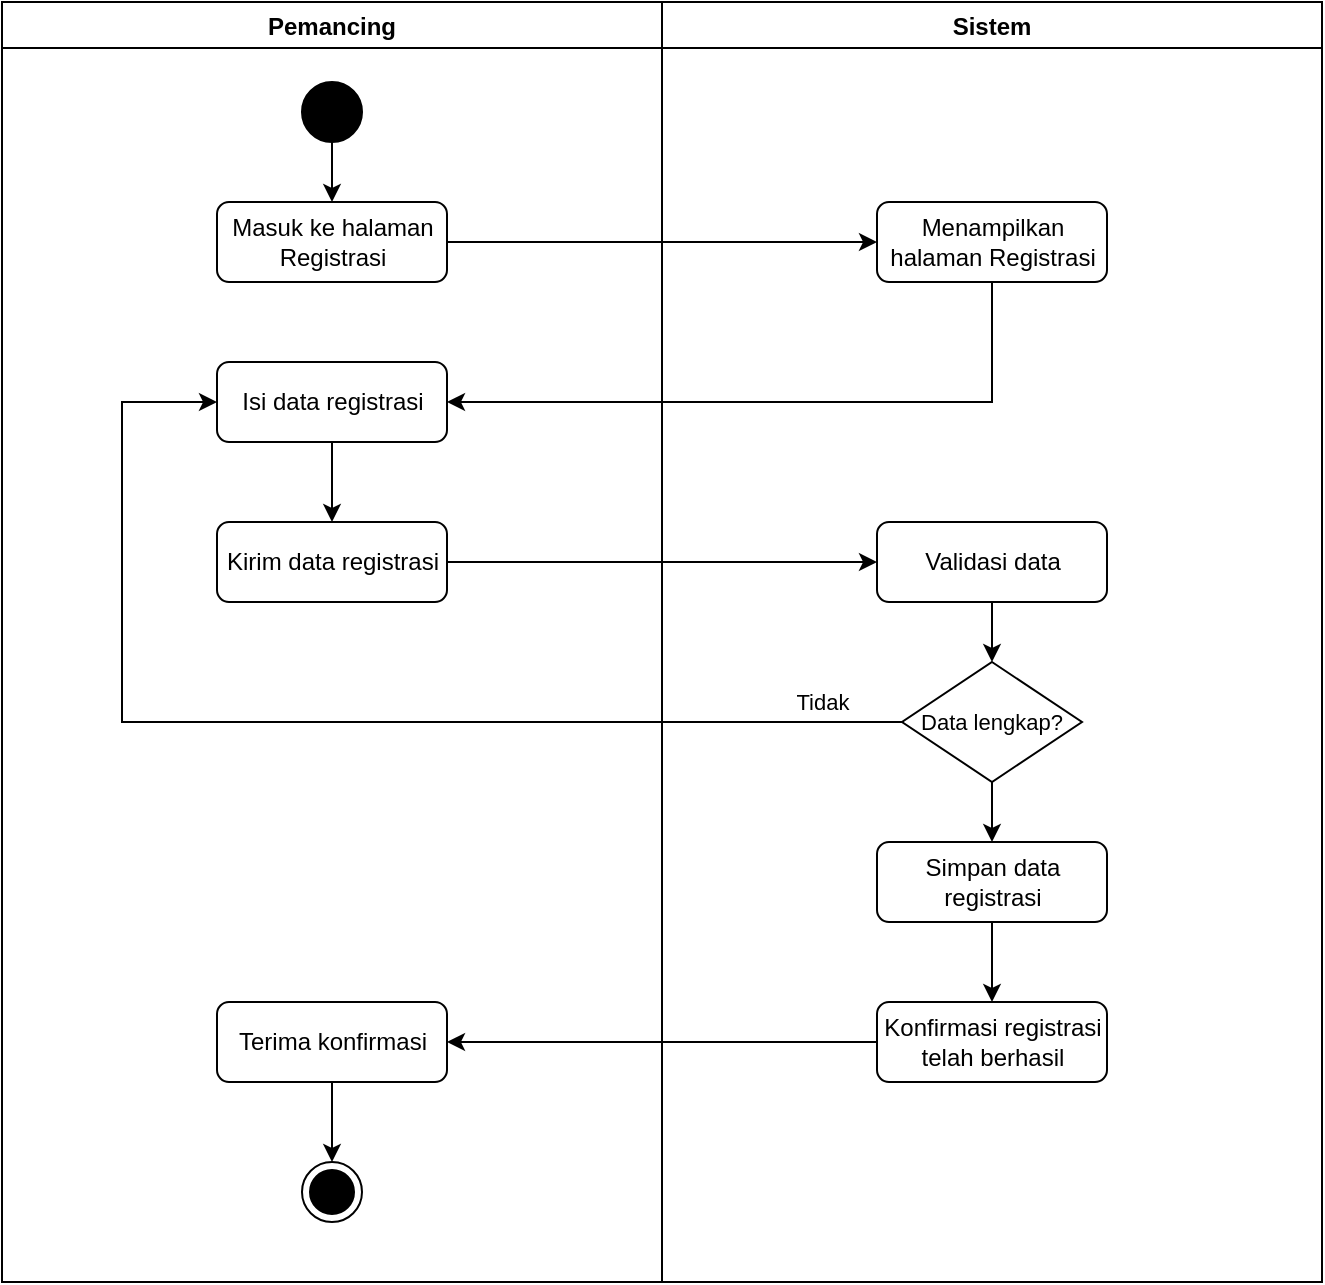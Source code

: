 <mxfile version="16.5.3" type="device"><diagram id="63w84EZBI0Nzr29xq9nk" name="Page-1"><mxGraphModel dx="914" dy="487" grid="1" gridSize="10" guides="1" tooltips="1" connect="1" arrows="1" fold="1" page="1" pageScale="1" pageWidth="1200" pageHeight="1920" math="0" shadow="0"><root><mxCell id="0"/><mxCell id="1" parent="0"/><mxCell id="dHiMGs_ab3dsIduviWz1-2" value="Pemancing" style="swimlane;" vertex="1" parent="1"><mxGeometry x="160" y="80" width="330" height="640" as="geometry"/></mxCell><mxCell id="dHiMGs_ab3dsIduviWz1-4" value="" style="ellipse;whiteSpace=wrap;html=1;aspect=fixed;fillColor=#000000;" vertex="1" parent="dHiMGs_ab3dsIduviWz1-2"><mxGeometry x="150" y="40" width="30" height="30" as="geometry"/></mxCell><mxCell id="dHiMGs_ab3dsIduviWz1-5" value="Masuk ke halaman Registrasi" style="rounded=1;whiteSpace=wrap;html=1;fillColor=#FFFFFF;" vertex="1" parent="dHiMGs_ab3dsIduviWz1-2"><mxGeometry x="107.5" y="100" width="115" height="40" as="geometry"/></mxCell><mxCell id="dHiMGs_ab3dsIduviWz1-7" value="Isi data registrasi" style="rounded=1;whiteSpace=wrap;html=1;fillColor=#FFFFFF;" vertex="1" parent="dHiMGs_ab3dsIduviWz1-2"><mxGeometry x="107.5" y="180" width="115" height="40" as="geometry"/></mxCell><mxCell id="dHiMGs_ab3dsIduviWz1-8" value="Kirim data registrasi" style="rounded=1;whiteSpace=wrap;html=1;fillColor=#FFFFFF;" vertex="1" parent="dHiMGs_ab3dsIduviWz1-2"><mxGeometry x="107.5" y="260" width="115" height="40" as="geometry"/></mxCell><mxCell id="dHiMGs_ab3dsIduviWz1-13" value="Terima konfirmasi" style="rounded=1;whiteSpace=wrap;html=1;fillColor=#FFFFFF;" vertex="1" parent="dHiMGs_ab3dsIduviWz1-2"><mxGeometry x="107.5" y="500" width="115" height="40" as="geometry"/></mxCell><mxCell id="dHiMGs_ab3dsIduviWz1-14" value="" style="ellipse;html=1;shape=endState;fillColor=#000000;strokeColor=#000000;fontSize=11;" vertex="1" parent="dHiMGs_ab3dsIduviWz1-2"><mxGeometry x="150" y="580" width="30" height="30" as="geometry"/></mxCell><mxCell id="dHiMGs_ab3dsIduviWz1-15" value="" style="endArrow=classic;html=1;rounded=0;fontSize=11;exitX=0.5;exitY=1;exitDx=0;exitDy=0;entryX=0.5;entryY=0;entryDx=0;entryDy=0;" edge="1" parent="dHiMGs_ab3dsIduviWz1-2" source="dHiMGs_ab3dsIduviWz1-4" target="dHiMGs_ab3dsIduviWz1-5"><mxGeometry width="50" height="50" relative="1" as="geometry"><mxPoint x="380" y="160" as="sourcePoint"/><mxPoint x="430" y="110" as="targetPoint"/></mxGeometry></mxCell><mxCell id="dHiMGs_ab3dsIduviWz1-18" value="" style="endArrow=classic;html=1;rounded=0;fontSize=11;exitX=0.5;exitY=1;exitDx=0;exitDy=0;entryX=0.5;entryY=0;entryDx=0;entryDy=0;" edge="1" parent="dHiMGs_ab3dsIduviWz1-2" source="dHiMGs_ab3dsIduviWz1-7" target="dHiMGs_ab3dsIduviWz1-8"><mxGeometry width="50" height="50" relative="1" as="geometry"><mxPoint x="380" y="260" as="sourcePoint"/><mxPoint x="430" y="210" as="targetPoint"/></mxGeometry></mxCell><mxCell id="dHiMGs_ab3dsIduviWz1-27" value="" style="endArrow=classic;html=1;rounded=0;fontSize=11;exitX=0.5;exitY=1;exitDx=0;exitDy=0;entryX=0.5;entryY=0;entryDx=0;entryDy=0;" edge="1" parent="dHiMGs_ab3dsIduviWz1-2" source="dHiMGs_ab3dsIduviWz1-13" target="dHiMGs_ab3dsIduviWz1-14"><mxGeometry width="50" height="50" relative="1" as="geometry"><mxPoint x="380" y="470" as="sourcePoint"/><mxPoint x="430" y="420" as="targetPoint"/></mxGeometry></mxCell><mxCell id="dHiMGs_ab3dsIduviWz1-3" value="Sistem" style="swimlane;startSize=23;" vertex="1" parent="1"><mxGeometry x="490" y="80" width="330" height="640" as="geometry"/></mxCell><mxCell id="dHiMGs_ab3dsIduviWz1-6" value="Menampilkan halaman Registrasi" style="rounded=1;whiteSpace=wrap;html=1;fillColor=#FFFFFF;" vertex="1" parent="dHiMGs_ab3dsIduviWz1-3"><mxGeometry x="107.5" y="100" width="115" height="40" as="geometry"/></mxCell><mxCell id="dHiMGs_ab3dsIduviWz1-9" value="Validasi data" style="rounded=1;whiteSpace=wrap;html=1;fillColor=#FFFFFF;" vertex="1" parent="dHiMGs_ab3dsIduviWz1-3"><mxGeometry x="107.5" y="260" width="115" height="40" as="geometry"/></mxCell><mxCell id="dHiMGs_ab3dsIduviWz1-10" value="&lt;font style=&quot;font-size: 11px&quot;&gt;Data lengkap?&lt;/font&gt;" style="rhombus;whiteSpace=wrap;html=1;fillColor=#FFFFFF;" vertex="1" parent="dHiMGs_ab3dsIduviWz1-3"><mxGeometry x="120" y="330" width="90" height="60" as="geometry"/></mxCell><mxCell id="dHiMGs_ab3dsIduviWz1-11" value="Simpan data registrasi" style="rounded=1;whiteSpace=wrap;html=1;fillColor=#FFFFFF;" vertex="1" parent="dHiMGs_ab3dsIduviWz1-3"><mxGeometry x="107.5" y="420" width="115" height="40" as="geometry"/></mxCell><mxCell id="dHiMGs_ab3dsIduviWz1-12" value="Konfirmasi registrasi telah berhasil" style="rounded=1;whiteSpace=wrap;html=1;fillColor=#FFFFFF;" vertex="1" parent="dHiMGs_ab3dsIduviWz1-3"><mxGeometry x="107.5" y="500" width="115" height="40" as="geometry"/></mxCell><mxCell id="dHiMGs_ab3dsIduviWz1-20" value="" style="endArrow=classic;html=1;rounded=0;fontSize=11;exitX=0.5;exitY=1;exitDx=0;exitDy=0;entryX=0.5;entryY=0;entryDx=0;entryDy=0;" edge="1" parent="dHiMGs_ab3dsIduviWz1-3" source="dHiMGs_ab3dsIduviWz1-9" target="dHiMGs_ab3dsIduviWz1-10"><mxGeometry width="50" height="50" relative="1" as="geometry"><mxPoint x="50" y="370" as="sourcePoint"/><mxPoint x="100" y="320" as="targetPoint"/></mxGeometry></mxCell><mxCell id="dHiMGs_ab3dsIduviWz1-22" value="Tidak" style="text;html=1;align=center;verticalAlign=middle;resizable=0;points=[];autosize=1;strokeColor=none;fillColor=none;fontSize=11;" vertex="1" parent="dHiMGs_ab3dsIduviWz1-3"><mxGeometry x="60" y="340" width="40" height="20" as="geometry"/></mxCell><mxCell id="dHiMGs_ab3dsIduviWz1-24" value="" style="endArrow=classic;html=1;rounded=0;fontSize=11;exitX=0.5;exitY=1;exitDx=0;exitDy=0;entryX=0.5;entryY=0;entryDx=0;entryDy=0;" edge="1" parent="dHiMGs_ab3dsIduviWz1-3" source="dHiMGs_ab3dsIduviWz1-10" target="dHiMGs_ab3dsIduviWz1-11"><mxGeometry width="50" height="50" relative="1" as="geometry"><mxPoint x="50" y="370" as="sourcePoint"/><mxPoint x="100" y="320" as="targetPoint"/></mxGeometry></mxCell><mxCell id="dHiMGs_ab3dsIduviWz1-25" value="" style="endArrow=classic;html=1;rounded=0;fontSize=11;exitX=0.5;exitY=1;exitDx=0;exitDy=0;" edge="1" parent="dHiMGs_ab3dsIduviWz1-3" source="dHiMGs_ab3dsIduviWz1-11" target="dHiMGs_ab3dsIduviWz1-12"><mxGeometry width="50" height="50" relative="1" as="geometry"><mxPoint x="50" y="370" as="sourcePoint"/><mxPoint x="100" y="320" as="targetPoint"/></mxGeometry></mxCell><mxCell id="dHiMGs_ab3dsIduviWz1-16" value="" style="endArrow=classic;html=1;rounded=0;fontSize=11;exitX=1;exitY=0.5;exitDx=0;exitDy=0;entryX=0;entryY=0.5;entryDx=0;entryDy=0;" edge="1" parent="1" source="dHiMGs_ab3dsIduviWz1-5" target="dHiMGs_ab3dsIduviWz1-6"><mxGeometry width="50" height="50" relative="1" as="geometry"><mxPoint x="540" y="240" as="sourcePoint"/><mxPoint x="590" y="190" as="targetPoint"/></mxGeometry></mxCell><mxCell id="dHiMGs_ab3dsIduviWz1-17" value="" style="endArrow=classic;html=1;rounded=0;fontSize=11;exitX=0.5;exitY=1;exitDx=0;exitDy=0;entryX=1;entryY=0.5;entryDx=0;entryDy=0;" edge="1" parent="1" source="dHiMGs_ab3dsIduviWz1-6" target="dHiMGs_ab3dsIduviWz1-7"><mxGeometry width="50" height="50" relative="1" as="geometry"><mxPoint x="540" y="240" as="sourcePoint"/><mxPoint x="590" y="190" as="targetPoint"/><Array as="points"><mxPoint x="655" y="280"/></Array></mxGeometry></mxCell><mxCell id="dHiMGs_ab3dsIduviWz1-19" value="" style="endArrow=classic;html=1;rounded=0;fontSize=11;exitX=1;exitY=0.5;exitDx=0;exitDy=0;entryX=0;entryY=0.5;entryDx=0;entryDy=0;" edge="1" parent="1" source="dHiMGs_ab3dsIduviWz1-8" target="dHiMGs_ab3dsIduviWz1-9"><mxGeometry width="50" height="50" relative="1" as="geometry"><mxPoint x="540" y="340" as="sourcePoint"/><mxPoint x="590" y="290" as="targetPoint"/></mxGeometry></mxCell><mxCell id="dHiMGs_ab3dsIduviWz1-21" value="" style="endArrow=classic;html=1;rounded=0;fontSize=11;exitX=0;exitY=0.5;exitDx=0;exitDy=0;entryX=0;entryY=0.5;entryDx=0;entryDy=0;" edge="1" parent="1" source="dHiMGs_ab3dsIduviWz1-10" target="dHiMGs_ab3dsIduviWz1-7"><mxGeometry width="50" height="50" relative="1" as="geometry"><mxPoint x="540" y="450" as="sourcePoint"/><mxPoint x="590" y="400" as="targetPoint"/><Array as="points"><mxPoint x="220" y="440"/><mxPoint x="220" y="280"/></Array></mxGeometry></mxCell><mxCell id="dHiMGs_ab3dsIduviWz1-26" value="" style="endArrow=classic;html=1;rounded=0;fontSize=11;exitX=0;exitY=0.5;exitDx=0;exitDy=0;entryX=1;entryY=0.5;entryDx=0;entryDy=0;" edge="1" parent="1" source="dHiMGs_ab3dsIduviWz1-12" target="dHiMGs_ab3dsIduviWz1-13"><mxGeometry width="50" height="50" relative="1" as="geometry"><mxPoint x="540" y="450" as="sourcePoint"/><mxPoint x="590" y="400" as="targetPoint"/></mxGeometry></mxCell></root></mxGraphModel></diagram></mxfile>